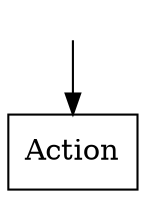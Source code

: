 digraph Condition {
	Node1[shape=none,height=0,width=0,margin=0,style=invis];
	Node3[shape=box,label="Action"];

	Node1 -> Node3;
	
}
